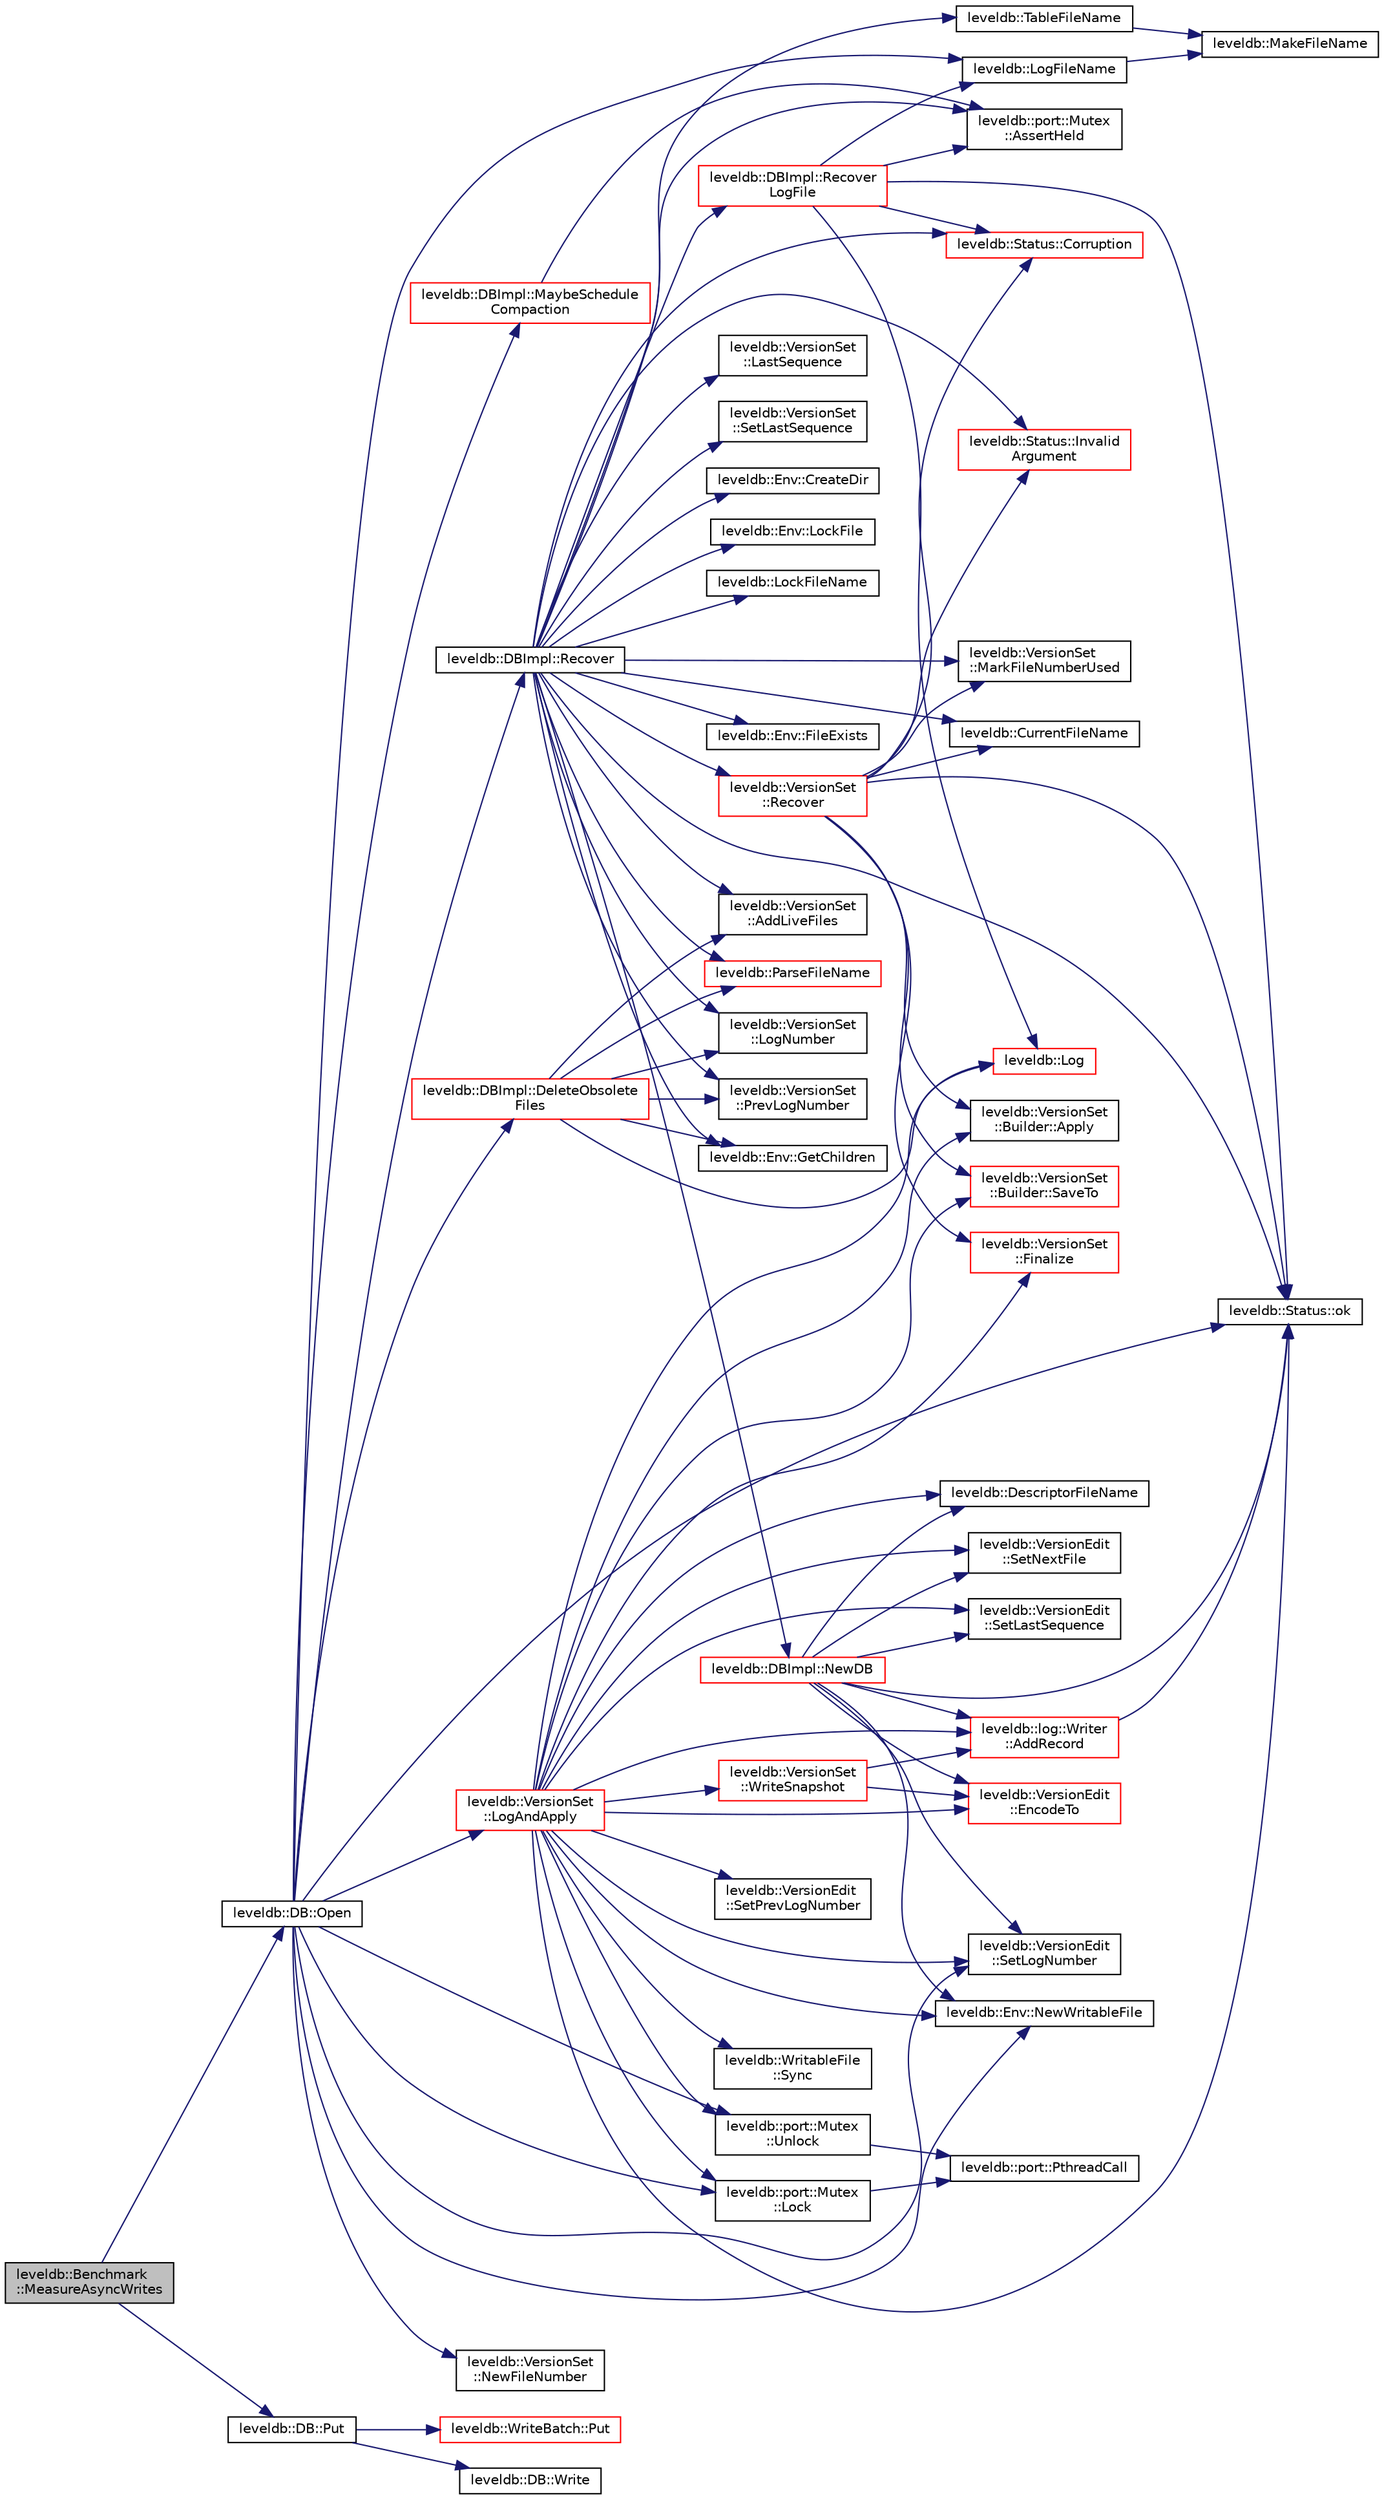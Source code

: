 digraph "leveldb::Benchmark::MeasureAsyncWrites"
{
  edge [fontname="Helvetica",fontsize="10",labelfontname="Helvetica",labelfontsize="10"];
  node [fontname="Helvetica",fontsize="10",shape=record];
  rankdir="LR";
  Node1 [label="leveldb::Benchmark\l::MeasureAsyncWrites",height=0.2,width=0.4,color="black", fillcolor="grey75", style="filled" fontcolor="black"];
  Node1 -> Node2 [color="midnightblue",fontsize="10",style="solid"];
  Node2 [label="leveldb::DB::Open",height=0.2,width=0.4,color="black", fillcolor="white", style="filled",URL="$classleveldb_1_1_d_b.html#ac1da2b48e911287d86f3a3bfa0f851fe"];
  Node2 -> Node3 [color="midnightblue",fontsize="10",style="solid"];
  Node3 [label="leveldb::port::Mutex\l::Lock",height=0.2,width=0.4,color="black", fillcolor="white", style="filled",URL="$classleveldb_1_1port_1_1_mutex.html#a9a4da7195ce1802c077bc4d0035d4dd1"];
  Node3 -> Node4 [color="midnightblue",fontsize="10",style="solid"];
  Node4 [label="leveldb::port::PthreadCall",height=0.2,width=0.4,color="black", fillcolor="white", style="filled",URL="$namespaceleveldb_1_1port.html#a614e0b6f0b21d697fe4001dbe3d8798b"];
  Node2 -> Node5 [color="midnightblue",fontsize="10",style="solid"];
  Node5 [label="leveldb::DBImpl::Recover",height=0.2,width=0.4,color="black", fillcolor="white", style="filled",URL="$classleveldb_1_1_d_b_impl.html#aa9a573026c03e8485471f583316943b0"];
  Node5 -> Node6 [color="midnightblue",fontsize="10",style="solid"];
  Node6 [label="leveldb::port::Mutex\l::AssertHeld",height=0.2,width=0.4,color="black", fillcolor="white", style="filled",URL="$classleveldb_1_1port_1_1_mutex.html#a9793393529f59bbb4adaf152bbbab42c"];
  Node5 -> Node7 [color="midnightblue",fontsize="10",style="solid"];
  Node7 [label="leveldb::Env::CreateDir",height=0.2,width=0.4,color="black", fillcolor="white", style="filled",URL="$classleveldb_1_1_env.html#ae6b7c8122df5a8020b2a3439ac39646e"];
  Node5 -> Node8 [color="midnightblue",fontsize="10",style="solid"];
  Node8 [label="leveldb::Env::LockFile",height=0.2,width=0.4,color="black", fillcolor="white", style="filled",URL="$classleveldb_1_1_env.html#a9b7266f0444f832e428328ff19b7b54c"];
  Node5 -> Node9 [color="midnightblue",fontsize="10",style="solid"];
  Node9 [label="leveldb::LockFileName",height=0.2,width=0.4,color="black", fillcolor="white", style="filled",URL="$namespaceleveldb.html#a9f772d88ab2d47dec0d68e5eb85c579e"];
  Node5 -> Node10 [color="midnightblue",fontsize="10",style="solid"];
  Node10 [label="leveldb::Status::ok",height=0.2,width=0.4,color="black", fillcolor="white", style="filled",URL="$classleveldb_1_1_status.html#ab31e89a858c766716e3dc952be857c65"];
  Node5 -> Node11 [color="midnightblue",fontsize="10",style="solid"];
  Node11 [label="leveldb::Env::FileExists",height=0.2,width=0.4,color="black", fillcolor="white", style="filled",URL="$classleveldb_1_1_env.html#acbb85047fdf7bf441bd365cfb09f9ecb"];
  Node5 -> Node12 [color="midnightblue",fontsize="10",style="solid"];
  Node12 [label="leveldb::CurrentFileName",height=0.2,width=0.4,color="black", fillcolor="white", style="filled",URL="$namespaceleveldb.html#affcb2d434f2a772d7c764cd5d1797a9a"];
  Node5 -> Node13 [color="midnightblue",fontsize="10",style="solid"];
  Node13 [label="leveldb::DBImpl::NewDB",height=0.2,width=0.4,color="red", fillcolor="white", style="filled",URL="$classleveldb_1_1_d_b_impl.html#acfd8ee23923b6a2afb3016831d751b9b"];
  Node13 -> Node14 [color="midnightblue",fontsize="10",style="solid"];
  Node14 [label="leveldb::VersionEdit\l::SetLogNumber",height=0.2,width=0.4,color="black", fillcolor="white", style="filled",URL="$classleveldb_1_1_version_edit.html#a47e5c58d34b0e27dc8990687e0c5477a"];
  Node13 -> Node15 [color="midnightblue",fontsize="10",style="solid"];
  Node15 [label="leveldb::VersionEdit\l::SetNextFile",height=0.2,width=0.4,color="black", fillcolor="white", style="filled",URL="$classleveldb_1_1_version_edit.html#a4c104515adf573be0ead29e6835f14fb"];
  Node13 -> Node16 [color="midnightblue",fontsize="10",style="solid"];
  Node16 [label="leveldb::VersionEdit\l::SetLastSequence",height=0.2,width=0.4,color="black", fillcolor="white", style="filled",URL="$classleveldb_1_1_version_edit.html#abd6e841ed400672d33d26f4b187a66bf"];
  Node13 -> Node17 [color="midnightblue",fontsize="10",style="solid"];
  Node17 [label="leveldb::DescriptorFileName",height=0.2,width=0.4,color="black", fillcolor="white", style="filled",URL="$namespaceleveldb.html#a1ea160b70b18dc85b537e16db3d6ddd0"];
  Node13 -> Node18 [color="midnightblue",fontsize="10",style="solid"];
  Node18 [label="leveldb::Env::NewWritableFile",height=0.2,width=0.4,color="black", fillcolor="white", style="filled",URL="$classleveldb_1_1_env.html#a4566194f3e82fede425fdb5bb355f7de"];
  Node13 -> Node10 [color="midnightblue",fontsize="10",style="solid"];
  Node13 -> Node19 [color="midnightblue",fontsize="10",style="solid"];
  Node19 [label="leveldb::VersionEdit\l::EncodeTo",height=0.2,width=0.4,color="red", fillcolor="white", style="filled",URL="$classleveldb_1_1_version_edit.html#aa3161c67223f6c5e843be579a8456086"];
  Node13 -> Node20 [color="midnightblue",fontsize="10",style="solid"];
  Node20 [label="leveldb::log::Writer\l::AddRecord",height=0.2,width=0.4,color="red", fillcolor="white", style="filled",URL="$classleveldb_1_1log_1_1_writer.html#acb4abda5a5348ac1771657ff01bf2fad"];
  Node20 -> Node10 [color="midnightblue",fontsize="10",style="solid"];
  Node5 -> Node21 [color="midnightblue",fontsize="10",style="solid"];
  Node21 [label="leveldb::Status::Invalid\lArgument",height=0.2,width=0.4,color="red", fillcolor="white", style="filled",URL="$classleveldb_1_1_status.html#aefef9f88d0a6ca6d34bd9dec1670309e"];
  Node5 -> Node22 [color="midnightblue",fontsize="10",style="solid"];
  Node22 [label="leveldb::VersionSet\l::Recover",height=0.2,width=0.4,color="red", fillcolor="white", style="filled",URL="$classleveldb_1_1_version_set.html#a955ff8620ec56742cdc48da0e74ab40b"];
  Node22 -> Node12 [color="midnightblue",fontsize="10",style="solid"];
  Node22 -> Node10 [color="midnightblue",fontsize="10",style="solid"];
  Node22 -> Node23 [color="midnightblue",fontsize="10",style="solid"];
  Node23 [label="leveldb::Status::Corruption",height=0.2,width=0.4,color="red", fillcolor="white", style="filled",URL="$classleveldb_1_1_status.html#a755b1ee5b0029cf9ea1128f1cdff5855"];
  Node22 -> Node21 [color="midnightblue",fontsize="10",style="solid"];
  Node22 -> Node24 [color="midnightblue",fontsize="10",style="solid"];
  Node24 [label="leveldb::VersionSet\l::Builder::Apply",height=0.2,width=0.4,color="black", fillcolor="white", style="filled",URL="$classleveldb_1_1_version_set_1_1_builder.html#aef505b4363ebc56b8fa5deb55087993f"];
  Node22 -> Node25 [color="midnightblue",fontsize="10",style="solid"];
  Node25 [label="leveldb::VersionSet\l::MarkFileNumberUsed",height=0.2,width=0.4,color="black", fillcolor="white", style="filled",URL="$classleveldb_1_1_version_set.html#a8a009a58938b12c7a69bda2b4da115a0"];
  Node22 -> Node26 [color="midnightblue",fontsize="10",style="solid"];
  Node26 [label="leveldb::VersionSet\l::Builder::SaveTo",height=0.2,width=0.4,color="red", fillcolor="white", style="filled",URL="$classleveldb_1_1_version_set_1_1_builder.html#a429b23cc022cac08ab2ba880ac5803d1"];
  Node22 -> Node27 [color="midnightblue",fontsize="10",style="solid"];
  Node27 [label="leveldb::VersionSet\l::Finalize",height=0.2,width=0.4,color="red", fillcolor="white", style="filled",URL="$classleveldb_1_1_version_set.html#acea7aa4474cbf0efa6dbf21f3ef90d50"];
  Node5 -> Node28 [color="midnightblue",fontsize="10",style="solid"];
  Node28 [label="leveldb::VersionSet\l::LogNumber",height=0.2,width=0.4,color="black", fillcolor="white", style="filled",URL="$classleveldb_1_1_version_set.html#a0ff6a25abcf0b0c7d94bd425b6fb0ef2"];
  Node5 -> Node29 [color="midnightblue",fontsize="10",style="solid"];
  Node29 [label="leveldb::VersionSet\l::PrevLogNumber",height=0.2,width=0.4,color="black", fillcolor="white", style="filled",URL="$classleveldb_1_1_version_set.html#a0c2a382650ba2b987d8059faacbd0c39"];
  Node5 -> Node30 [color="midnightblue",fontsize="10",style="solid"];
  Node30 [label="leveldb::Env::GetChildren",height=0.2,width=0.4,color="black", fillcolor="white", style="filled",URL="$classleveldb_1_1_env.html#a53028e3112d7bb3bf6574ddaab18d6f6"];
  Node5 -> Node31 [color="midnightblue",fontsize="10",style="solid"];
  Node31 [label="leveldb::VersionSet\l::AddLiveFiles",height=0.2,width=0.4,color="black", fillcolor="white", style="filled",URL="$classleveldb_1_1_version_set.html#a3b3c810f0fea88db81b94e604b3dd78f"];
  Node5 -> Node32 [color="midnightblue",fontsize="10",style="solid"];
  Node32 [label="leveldb::ParseFileName",height=0.2,width=0.4,color="red", fillcolor="white", style="filled",URL="$namespaceleveldb.html#af18fdbbcb483d40c35b4aaa4f00d3f6c"];
  Node5 -> Node23 [color="midnightblue",fontsize="10",style="solid"];
  Node5 -> Node33 [color="midnightblue",fontsize="10",style="solid"];
  Node33 [label="leveldb::TableFileName",height=0.2,width=0.4,color="black", fillcolor="white", style="filled",URL="$namespaceleveldb.html#ac9107e52d0ead114d749dc4b06dfd3ec"];
  Node33 -> Node34 [color="midnightblue",fontsize="10",style="solid"];
  Node34 [label="leveldb::MakeFileName",height=0.2,width=0.4,color="black", fillcolor="white", style="filled",URL="$namespaceleveldb.html#a96df2d1ac438f65a90ba02abdb8eed3b"];
  Node5 -> Node35 [color="midnightblue",fontsize="10",style="solid"];
  Node35 [label="leveldb::DBImpl::Recover\lLogFile",height=0.2,width=0.4,color="red", fillcolor="white", style="filled",URL="$classleveldb_1_1_d_b_impl.html#ac9e2ce8c5013d78ba19e8417f94fdad8"];
  Node35 -> Node36 [color="midnightblue",fontsize="10",style="solid"];
  Node36 [label="leveldb::Log",height=0.2,width=0.4,color="red", fillcolor="white", style="filled",URL="$namespaceleveldb.html#aeba9623ceee38be99bed2bc1ae082954"];
  Node35 -> Node6 [color="midnightblue",fontsize="10",style="solid"];
  Node35 -> Node37 [color="midnightblue",fontsize="10",style="solid"];
  Node37 [label="leveldb::LogFileName",height=0.2,width=0.4,color="black", fillcolor="white", style="filled",URL="$namespaceleveldb.html#ae5aadcd574cc5186e7821177d44f4c6c"];
  Node37 -> Node34 [color="midnightblue",fontsize="10",style="solid"];
  Node35 -> Node10 [color="midnightblue",fontsize="10",style="solid"];
  Node35 -> Node23 [color="midnightblue",fontsize="10",style="solid"];
  Node5 -> Node25 [color="midnightblue",fontsize="10",style="solid"];
  Node5 -> Node38 [color="midnightblue",fontsize="10",style="solid"];
  Node38 [label="leveldb::VersionSet\l::LastSequence",height=0.2,width=0.4,color="black", fillcolor="white", style="filled",URL="$classleveldb_1_1_version_set.html#acbbb32422426416b0d5e58d35b151526"];
  Node5 -> Node39 [color="midnightblue",fontsize="10",style="solid"];
  Node39 [label="leveldb::VersionSet\l::SetLastSequence",height=0.2,width=0.4,color="black", fillcolor="white", style="filled",URL="$classleveldb_1_1_version_set.html#a2234860e72a1ac7361d7bee107da6a07"];
  Node2 -> Node10 [color="midnightblue",fontsize="10",style="solid"];
  Node2 -> Node40 [color="midnightblue",fontsize="10",style="solid"];
  Node40 [label="leveldb::VersionSet\l::NewFileNumber",height=0.2,width=0.4,color="black", fillcolor="white", style="filled",URL="$classleveldb_1_1_version_set.html#ac4086c848479e74c1d9eb95e250e7167"];
  Node2 -> Node18 [color="midnightblue",fontsize="10",style="solid"];
  Node2 -> Node37 [color="midnightblue",fontsize="10",style="solid"];
  Node2 -> Node14 [color="midnightblue",fontsize="10",style="solid"];
  Node2 -> Node41 [color="midnightblue",fontsize="10",style="solid"];
  Node41 [label="leveldb::VersionSet\l::LogAndApply",height=0.2,width=0.4,color="red", fillcolor="white", style="filled",URL="$classleveldb_1_1_version_set.html#ac1d014901be7095ace1aaec0cf391fb6"];
  Node41 -> Node14 [color="midnightblue",fontsize="10",style="solid"];
  Node41 -> Node42 [color="midnightblue",fontsize="10",style="solid"];
  Node42 [label="leveldb::VersionEdit\l::SetPrevLogNumber",height=0.2,width=0.4,color="black", fillcolor="white", style="filled",URL="$classleveldb_1_1_version_edit.html#ac1b5689f62e7a8f63c4eefa437a4f2f3"];
  Node41 -> Node15 [color="midnightblue",fontsize="10",style="solid"];
  Node41 -> Node16 [color="midnightblue",fontsize="10",style="solid"];
  Node41 -> Node24 [color="midnightblue",fontsize="10",style="solid"];
  Node41 -> Node26 [color="midnightblue",fontsize="10",style="solid"];
  Node41 -> Node27 [color="midnightblue",fontsize="10",style="solid"];
  Node41 -> Node17 [color="midnightblue",fontsize="10",style="solid"];
  Node41 -> Node18 [color="midnightblue",fontsize="10",style="solid"];
  Node41 -> Node10 [color="midnightblue",fontsize="10",style="solid"];
  Node41 -> Node43 [color="midnightblue",fontsize="10",style="solid"];
  Node43 [label="leveldb::VersionSet\l::WriteSnapshot",height=0.2,width=0.4,color="red", fillcolor="white", style="filled",URL="$classleveldb_1_1_version_set.html#a0363416d0bee83bb1558837c1dd90830"];
  Node43 -> Node19 [color="midnightblue",fontsize="10",style="solid"];
  Node43 -> Node20 [color="midnightblue",fontsize="10",style="solid"];
  Node41 -> Node44 [color="midnightblue",fontsize="10",style="solid"];
  Node44 [label="leveldb::port::Mutex\l::Unlock",height=0.2,width=0.4,color="black", fillcolor="white", style="filled",URL="$classleveldb_1_1port_1_1_mutex.html#a9d69a21c53dad7732b2006acf87f006b"];
  Node44 -> Node4 [color="midnightblue",fontsize="10",style="solid"];
  Node41 -> Node19 [color="midnightblue",fontsize="10",style="solid"];
  Node41 -> Node20 [color="midnightblue",fontsize="10",style="solid"];
  Node41 -> Node45 [color="midnightblue",fontsize="10",style="solid"];
  Node45 [label="leveldb::WritableFile\l::Sync",height=0.2,width=0.4,color="black", fillcolor="white", style="filled",URL="$classleveldb_1_1_writable_file.html#a2d2dcef02a2c9e71f3d39125bcd5a606"];
  Node41 -> Node36 [color="midnightblue",fontsize="10",style="solid"];
  Node41 -> Node3 [color="midnightblue",fontsize="10",style="solid"];
  Node2 -> Node46 [color="midnightblue",fontsize="10",style="solid"];
  Node46 [label="leveldb::DBImpl::DeleteObsolete\lFiles",height=0.2,width=0.4,color="red", fillcolor="white", style="filled",URL="$classleveldb_1_1_d_b_impl.html#a193cbda79a60ec9d3b83991cf7be91cf"];
  Node46 -> Node31 [color="midnightblue",fontsize="10",style="solid"];
  Node46 -> Node30 [color="midnightblue",fontsize="10",style="solid"];
  Node46 -> Node32 [color="midnightblue",fontsize="10",style="solid"];
  Node46 -> Node28 [color="midnightblue",fontsize="10",style="solid"];
  Node46 -> Node29 [color="midnightblue",fontsize="10",style="solid"];
  Node46 -> Node36 [color="midnightblue",fontsize="10",style="solid"];
  Node2 -> Node47 [color="midnightblue",fontsize="10",style="solid"];
  Node47 [label="leveldb::DBImpl::MaybeSchedule\lCompaction",height=0.2,width=0.4,color="red", fillcolor="white", style="filled",URL="$classleveldb_1_1_d_b_impl.html#a91134e3ca9d5c6220dd45f19d461a831"];
  Node47 -> Node6 [color="midnightblue",fontsize="10",style="solid"];
  Node2 -> Node44 [color="midnightblue",fontsize="10",style="solid"];
  Node1 -> Node48 [color="midnightblue",fontsize="10",style="solid"];
  Node48 [label="leveldb::DB::Put",height=0.2,width=0.4,color="black", fillcolor="white", style="filled",URL="$classleveldb_1_1_d_b.html#ac2e472812630ed74298df7b03b08c1ae"];
  Node48 -> Node49 [color="midnightblue",fontsize="10",style="solid"];
  Node49 [label="leveldb::WriteBatch::Put",height=0.2,width=0.4,color="red", fillcolor="white", style="filled",URL="$classleveldb_1_1_write_batch.html#a30770379143a7ccb4ede18ddf0e45bf3"];
  Node48 -> Node50 [color="midnightblue",fontsize="10",style="solid"];
  Node50 [label="leveldb::DB::Write",height=0.2,width=0.4,color="black", fillcolor="white", style="filled",URL="$classleveldb_1_1_d_b.html#ae0b6ded8c8e0b88ff70190bf7a0c086c"];
}
